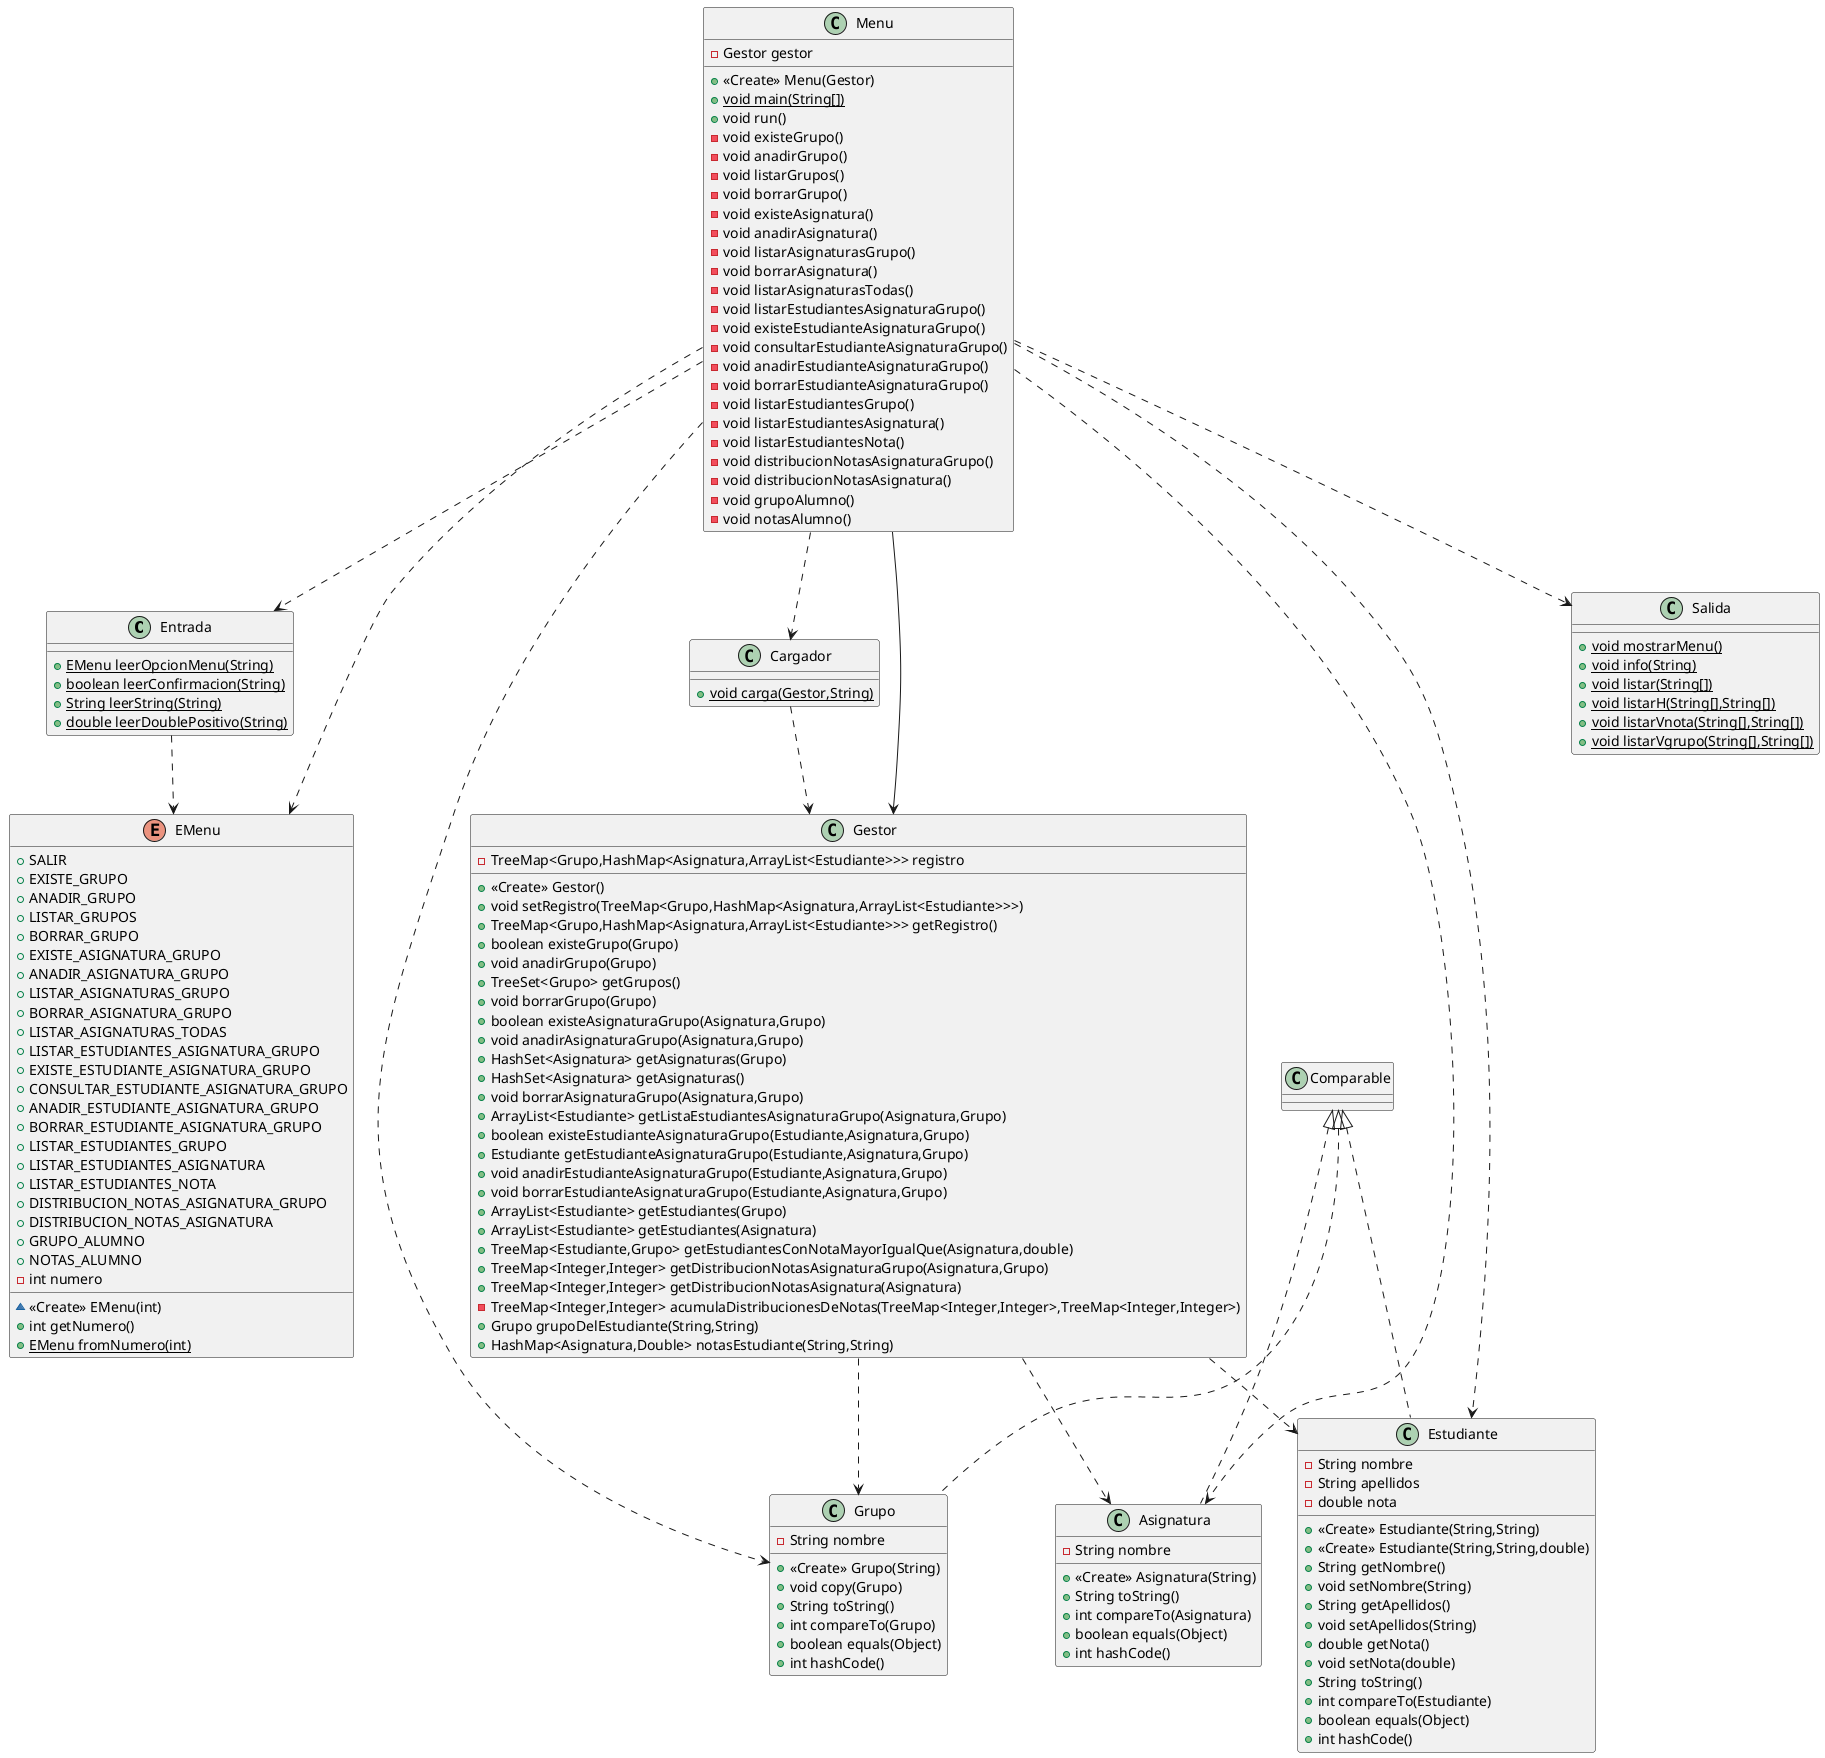 @startuml
class Entrada {
+ {static} EMenu leerOpcionMenu(String)
+ {static} boolean leerConfirmacion(String)
+ {static} String leerString(String)
+ {static} double leerDoublePositivo(String)
}
class Grupo {
- String nombre
+ <<Create>> Grupo(String)
+ void copy(Grupo)
+ String toString()
+ int compareTo(Grupo)
+ boolean equals(Object)
+ int hashCode()
}
class Cargador {
+ {static} void carga(Gestor,String)
}
enum EMenu {
+  SALIR
+  EXISTE_GRUPO
+  ANADIR_GRUPO
+  LISTAR_GRUPOS
+  BORRAR_GRUPO
+  EXISTE_ASIGNATURA_GRUPO
+  ANADIR_ASIGNATURA_GRUPO
+  LISTAR_ASIGNATURAS_GRUPO
+  BORRAR_ASIGNATURA_GRUPO
+  LISTAR_ASIGNATURAS_TODAS
+  LISTAR_ESTUDIANTES_ASIGNATURA_GRUPO
+  EXISTE_ESTUDIANTE_ASIGNATURA_GRUPO
+  CONSULTAR_ESTUDIANTE_ASIGNATURA_GRUPO
+  ANADIR_ESTUDIANTE_ASIGNATURA_GRUPO
+  BORRAR_ESTUDIANTE_ASIGNATURA_GRUPO
+  LISTAR_ESTUDIANTES_GRUPO
+  LISTAR_ESTUDIANTES_ASIGNATURA
+  LISTAR_ESTUDIANTES_NOTA
+  DISTRIBUCION_NOTAS_ASIGNATURA_GRUPO
+  DISTRIBUCION_NOTAS_ASIGNATURA
+  GRUPO_ALUMNO
+  NOTAS_ALUMNO
- int numero
~ <<Create>> EMenu(int)
+ int getNumero()
+ {static} EMenu fromNumero(int)
}
class Asignatura {
- String nombre
+ <<Create>> Asignatura(String)
+ String toString()
+ int compareTo(Asignatura)
+ boolean equals(Object)
+ int hashCode()
}
class Gestor {
- TreeMap<Grupo,HashMap<Asignatura,ArrayList<Estudiante>>> registro
+ <<Create>> Gestor()
+ void setRegistro(TreeMap<Grupo,HashMap<Asignatura,ArrayList<Estudiante>>>)
+ TreeMap<Grupo,HashMap<Asignatura,ArrayList<Estudiante>>> getRegistro()
+ boolean existeGrupo(Grupo)
+ void anadirGrupo(Grupo)
+ TreeSet<Grupo> getGrupos()
+ void borrarGrupo(Grupo)
+ boolean existeAsignaturaGrupo(Asignatura,Grupo)
+ void anadirAsignaturaGrupo(Asignatura,Grupo)
+ HashSet<Asignatura> getAsignaturas(Grupo)
+ HashSet<Asignatura> getAsignaturas()
+ void borrarAsignaturaGrupo(Asignatura,Grupo)
+ ArrayList<Estudiante> getListaEstudiantesAsignaturaGrupo(Asignatura,Grupo)
+ boolean existeEstudianteAsignaturaGrupo(Estudiante,Asignatura,Grupo)
+ Estudiante getEstudianteAsignaturaGrupo(Estudiante,Asignatura,Grupo)
+ void anadirEstudianteAsignaturaGrupo(Estudiante,Asignatura,Grupo)
+ void borrarEstudianteAsignaturaGrupo(Estudiante,Asignatura,Grupo)
+ ArrayList<Estudiante> getEstudiantes(Grupo)
+ ArrayList<Estudiante> getEstudiantes(Asignatura)
+ TreeMap<Estudiante,Grupo> getEstudiantesConNotaMayorIgualQue(Asignatura,double)
+ TreeMap<Integer,Integer> getDistribucionNotasAsignaturaGrupo(Asignatura,Grupo)
+ TreeMap<Integer,Integer> getDistribucionNotasAsignatura(Asignatura)
- TreeMap<Integer,Integer> acumulaDistribucionesDeNotas(TreeMap<Integer,Integer>,TreeMap<Integer,Integer>)
+ Grupo grupoDelEstudiante(String,String)
+ HashMap<Asignatura,Double> notasEstudiante(String,String)
}
class Estudiante {
- String nombre
- String apellidos
- double nota
+ <<Create>> Estudiante(String,String)
+ <<Create>> Estudiante(String,String,double)
+ String getNombre()
+ void setNombre(String)
+ String getApellidos()
+ void setApellidos(String)
+ double getNota()
+ void setNota(double)
+ String toString()
+ int compareTo(Estudiante)
+ boolean equals(Object)
+ int hashCode()
}
class Salida {
+ {static} void mostrarMenu()
+ {static} void info(String)
+ {static} void listar(String[])
+ {static} void listarH(String[],String[])
+ {static} void listarVnota(String[],String[])
+ {static} void listarVgrupo(String[],String[])
}
class Menu {
- Gestor gestor
+ <<Create>> Menu(Gestor)
+ {static} void main(String[])
+ void run()
- void existeGrupo()
- void anadirGrupo()
- void listarGrupos()
- void borrarGrupo()
- void existeAsignatura()
- void anadirAsignatura()
- void listarAsignaturasGrupo()
- void borrarAsignatura()
- void listarAsignaturasTodas()
- void listarEstudiantesAsignaturaGrupo()
- void existeEstudianteAsignaturaGrupo()
- void consultarEstudianteAsignaturaGrupo()
- void anadirEstudianteAsignaturaGrupo()
- void borrarEstudianteAsignaturaGrupo()
- void listarEstudiantesGrupo()
- void listarEstudiantesAsignatura()
- void listarEstudiantesNota()
- void distribucionNotasAsignaturaGrupo()
- void distribucionNotasAsignatura()
- void grupoAlumno()
- void notasAlumno()
}

Menu --> Gestor
Menu ..> Cargador
Menu ..> EMenu
Menu ..> Salida
Menu ..> Entrada
Menu ..> Grupo
Menu ..> Asignatura
Menu ..> Estudiante
Entrada ..> EMenu
Cargador ..> Gestor
Gestor ..> Grupo
Gestor ..> Asignatura
Gestor ..> Estudiante
Comparable <|.. Grupo
Comparable <|.. Asignatura
Comparable <|.. Estudiante
@enduml